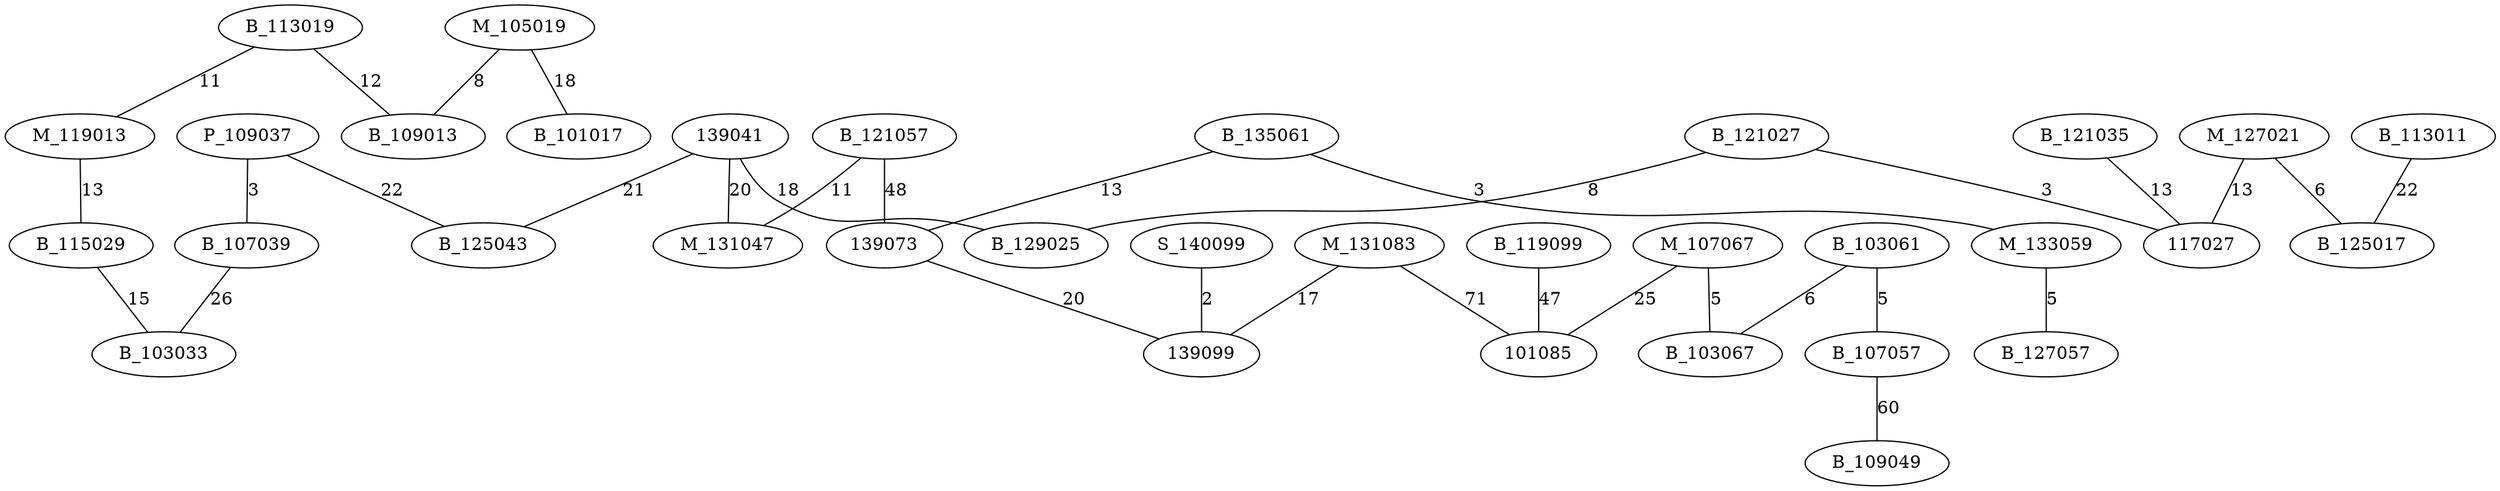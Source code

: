graph chemin {

	P_109037 -- B_107039 [label=3]
	P_109037 -- B_125043 [label=22]
	B_103061 -- B_103067 [label=6]
	B_103061 -- B_107057 [label=5]
	B_121057 -- 139073 [label=48]
	B_121057 -- M_131047 [label=11]
	B_113019 -- M_119013 [label=11]
	B_113019 -- B_109013 [label=12]
	M_107067 -- B_103067 [label=5]
	M_107067 -- 101085 [label=25]
	B_113011 -- B_125017 [label=22]
	B_107057 -- B_109049 [label=60]
	139041 -- B_125043 [label=21]
	139041 -- B_129025 [label=18]
	139041 -- M_131047 [label=20]
	M_127021 -- 117027 [label=13]
	M_127021 -- B_125017 [label=6]
	B_135061 -- M_133059 [label=3]
	B_135061 -- 139073 [label=13]
	S_140099 -- 139099 [label=2]
	M_133059 -- B_127057 [label=5]
	M_119013 -- B_115029 [label=13]
	B_119099 -- 101085 [label=47]
	B_115029 -- B_103033 [label=15]
	B_107039 -- B_103033 [label=26]
	B_121027 -- 117027 [label=3]
	B_121027 -- B_129025 [label=8]
	139073 -- 139099 [label=20]
	M_131083 -- 139099 [label=17]
	M_131083 -- 101085 [label=71]
	B_121035 -- 117027 [label=13]
	M_105019 -- B_109013 [label=8]
	M_105019 -- B_101017 [label=18]

}
